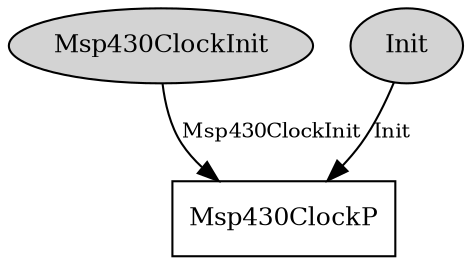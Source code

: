 digraph "tos.chips.msp430.timer.Msp430ClockC" {
  n0x405915a0 [shape=ellipse, style=filled, label="Msp430ClockInit", fontsize=12];
  "Msp430ClockP" [fontsize=12, shape=box, URL="../chtml/tos.chips.msp430.timer.Msp430ClockP.html"];
  n0x40579de8 [shape=ellipse, style=filled, label="Init", fontsize=12];
  "Msp430ClockP" [fontsize=12, shape=box, URL="../chtml/tos.chips.msp430.timer.Msp430ClockP.html"];
  "n0x405915a0" -> "Msp430ClockP" [label="Msp430ClockInit", URL="../ihtml/tos.chips.msp430.timer.Msp430ClockInit.html", fontsize=10];
  "n0x40579de8" -> "Msp430ClockP" [label="Init", URL="../ihtml/tos.interfaces.Init.html", fontsize=10];
}

